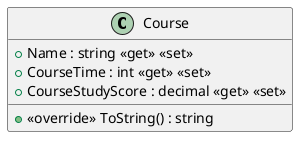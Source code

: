 @startuml
class Course {
    + Name : string <<get>> <<set>>
    + CourseTime : int <<get>> <<set>>
    + CourseStudyScore : decimal <<get>> <<set>>
    + <<override>> ToString() : string
}
@enduml
